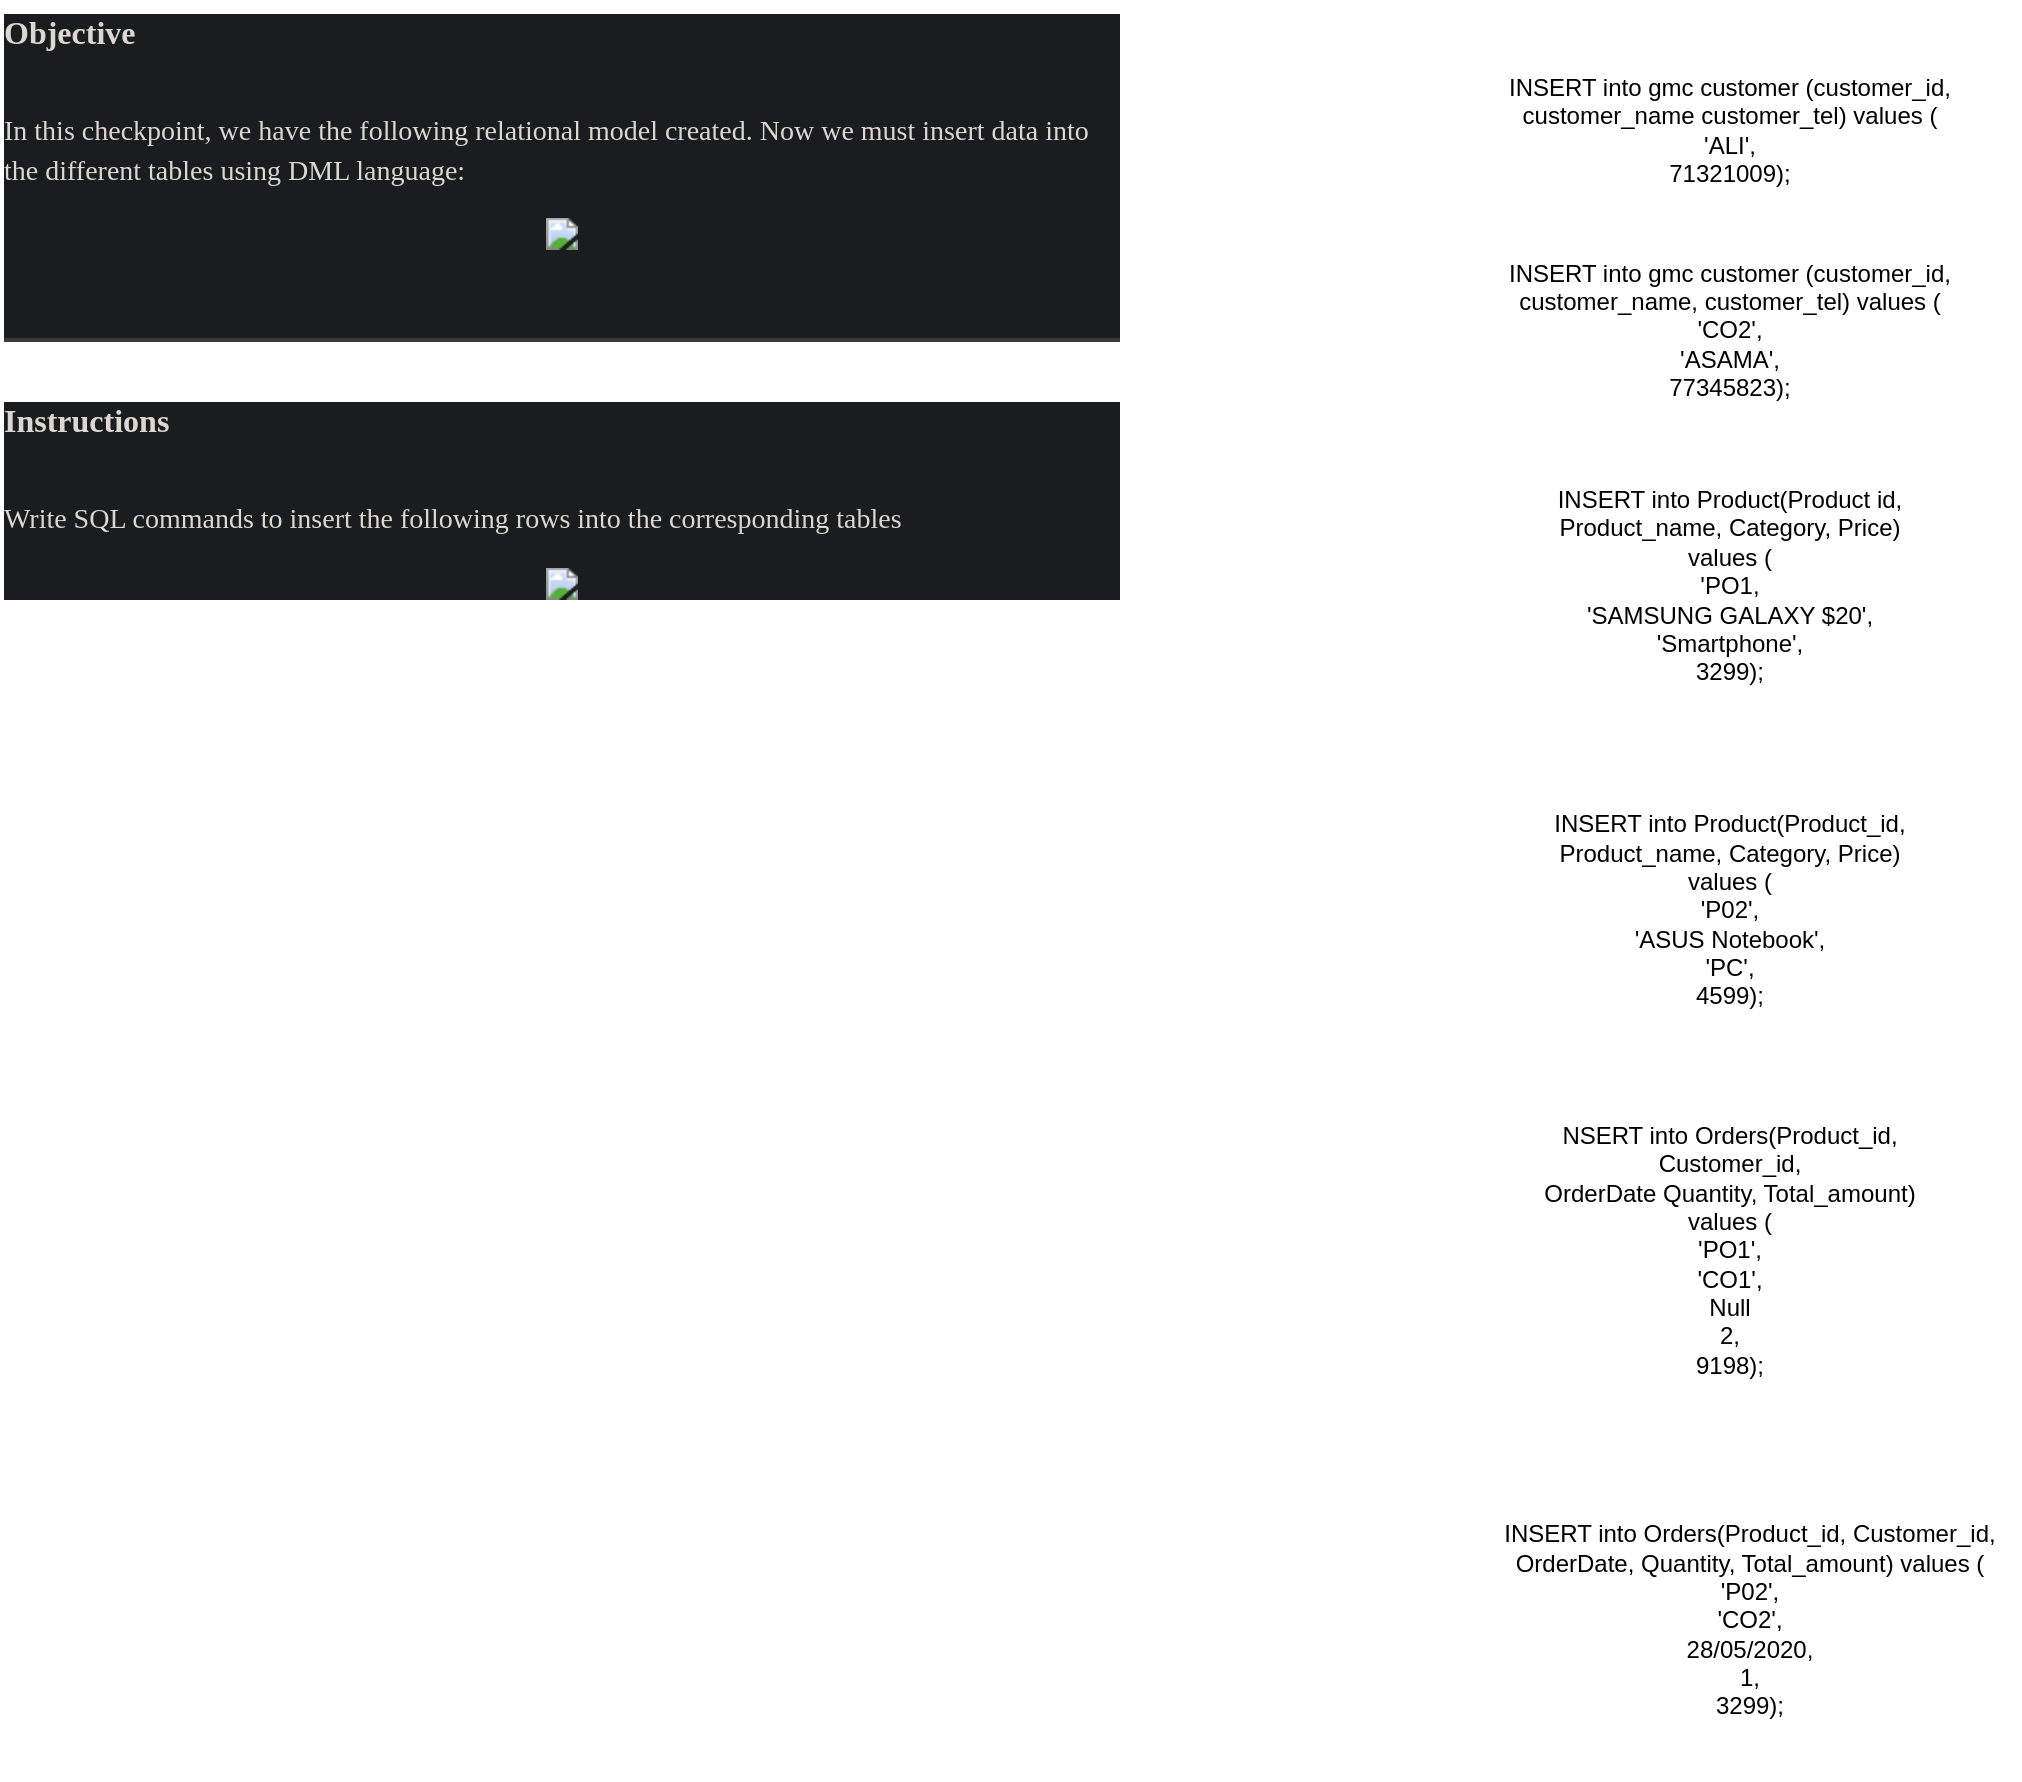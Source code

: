 <mxfile version="20.3.7" type="github">
  <diagram id="t7c51K8jNyYHamM1bauJ" name="Page-1">
    <mxGraphModel dx="782" dy="468" grid="1" gridSize="10" guides="1" tooltips="1" connect="1" arrows="1" fold="1" page="1" pageScale="1" pageWidth="850" pageHeight="1100" math="0" shadow="0">
      <root>
        <mxCell id="0" />
        <mxCell id="1" parent="0" />
        <mxCell id="hd6QThA2WulpWal5evEd-1" value="&lt;div style=&quot;background-repeat: no-repeat; box-sizing: border-box; font-family: Montserrat; border-bottom: 2px solid rgb(54, 59, 61); padding-bottom: 30px; color: rgba(232, 230, 227, 0.85); font-size: 14px; font-style: normal; font-variant-ligatures: normal; font-variant-caps: normal; font-weight: 400; letter-spacing: normal; orphans: 2; text-align: start; text-indent: 0px; text-transform: none; widows: 2; word-spacing: 0px; -webkit-text-stroke-width: 0px; background-color: rgb(26, 28, 29); text-decoration-thickness: initial; text-decoration-style: initial; text-decoration-color: initial;&quot; class=&quot;checkpoint-objective&quot;&gt;&lt;div style=&quot;background-repeat: no-repeat; box-sizing: border-box; font-family: inherit !important; font-size: 16px; font-weight: 600; line-height: 1.2; color: rgb(219, 216, 212); margin-bottom: 30px;&quot; class=&quot;title&quot;&gt;&lt;span style=&quot;background-repeat: no-repeat; box-sizing: border-box; font-family: inherit !important;&quot;&gt;Objective&lt;/span&gt;&lt;/div&gt;&lt;div style=&quot;background-repeat: no-repeat; box-sizing: border-box; font-family: inherit !important; font-size: 14px; line-height: 1.39; color: rgb(219, 216, 212);&quot; class=&quot;checkpoint-content&quot;&gt;&lt;p style=&quot;background-repeat: no-repeat; box-sizing: border-box; margin-top: 0px; margin-bottom: 1em; font-family: inherit !important;&quot;&gt;In this checkpoint, we have the following relational model created. Now we must insert data into the different tables using DML language:&lt;/p&gt;&lt;p style=&quot;background-repeat: no-repeat; box-sizing: border-box; margin-top: 0px; margin-bottom: 1em; font-family: inherit !important;&quot;&gt;&lt;/p&gt;&lt;div style=&quot;background-repeat: no-repeat; box-sizing: border-box; font-family: inherit !important; display: flex; justify-content: center; align-items: center;&quot;&gt;&lt;img style=&quot;background-repeat: no-repeat; box-sizing: border-box; vertical-align: middle; border-style: none; font-family: inherit !important; max-width: 650px;&quot; src=&quot;https://i.imgur.com/q25t2MI.png&quot;&gt;&lt;/div&gt;&lt;p style=&quot;background-repeat: no-repeat; box-sizing: border-box; margin-top: 0px; margin-bottom: 1em; font-family: inherit !important;&quot;&gt;&lt;/p&gt;&lt;/div&gt;&lt;/div&gt;&lt;div style=&quot;background-repeat: no-repeat; box-sizing: border-box; font-family: Montserrat; margin-top: 30px; color: rgba(232, 230, 227, 0.85); font-size: 14px; font-style: normal; font-variant-ligatures: normal; font-variant-caps: normal; font-weight: 400; letter-spacing: normal; orphans: 2; text-align: start; text-indent: 0px; text-transform: none; widows: 2; word-spacing: 0px; -webkit-text-stroke-width: 0px; background-color: rgb(26, 28, 29); text-decoration-thickness: initial; text-decoration-style: initial; text-decoration-color: initial;&quot; class=&quot;checkpoint-instructions&quot;&gt;&lt;div style=&quot;background-repeat: no-repeat; box-sizing: border-box; font-family: inherit !important; font-size: 16px; font-weight: 600; line-height: 1.2; color: rgb(219, 216, 212); margin-bottom: 30px;&quot; class=&quot;title&quot;&gt;&lt;span style=&quot;background-repeat: no-repeat; box-sizing: border-box; font-family: inherit !important;&quot;&gt;Instructions&lt;/span&gt;&lt;/div&gt;&lt;div style=&quot;background-repeat: no-repeat; box-sizing: border-box; font-family: inherit !important; font-size: 14px; line-height: 1.39; color: rgb(219, 216, 212);&quot; class=&quot;checkpoint-content&quot;&gt;&lt;p style=&quot;background-repeat: no-repeat; box-sizing: border-box; margin-top: 0px; margin-bottom: 1em; font-family: inherit !important;&quot;&gt;Write SQL commands to insert the following rows into the corresponding tables&lt;/p&gt;&lt;div style=&quot;background-repeat: no-repeat; box-sizing: border-box; font-family: inherit !important; display: flex; justify-content: center; align-items: center;&quot;&gt;&lt;img style=&quot;background-repeat: no-repeat; box-sizing: border-box; vertical-align: middle; border-style: none; font-family: inherit !important; max-width: 650px;&quot; src=&quot;https://i.imgur.com/DcLUzM5.png&quot;&gt;&lt;/div&gt;&lt;/div&gt;&lt;/div&gt;" style="text;whiteSpace=wrap;html=1;" vertex="1" parent="1">
          <mxGeometry x="200" y="30" width="560" height="280" as="geometry" />
        </mxCell>
        <mxCell id="hd6QThA2WulpWal5evEd-2" value="&lt;div&gt;INSERT into gmc customer (customer_id,&lt;/div&gt;&lt;div&gt;customer_name customer_tel) values (&lt;/div&gt;&lt;div&gt;&#39;ALI&#39;,&lt;/div&gt;&lt;div&gt;71321009);&lt;/div&gt;" style="text;html=1;strokeColor=none;fillColor=none;align=center;verticalAlign=middle;whiteSpace=wrap;rounded=0;" vertex="1" parent="1">
          <mxGeometry x="920" y="50" width="290" height="90" as="geometry" />
        </mxCell>
        <mxCell id="hd6QThA2WulpWal5evEd-3" value="&lt;div&gt;INSERT into gmc customer (customer_id,&lt;/div&gt;&lt;div&gt;customer_name, customer_tel) values (&lt;/div&gt;&lt;div&gt;&#39;CO2&#39;,&lt;/div&gt;&lt;div&gt;&#39;ASAMA&#39;,&lt;/div&gt;&lt;div&gt;77345823);&lt;/div&gt;" style="text;html=1;strokeColor=none;fillColor=none;align=center;verticalAlign=middle;whiteSpace=wrap;rounded=0;" vertex="1" parent="1">
          <mxGeometry x="925" y="150" width="280" height="90" as="geometry" />
        </mxCell>
        <mxCell id="hd6QThA2WulpWal5evEd-4" value="&lt;div&gt;INSERT into Product(Product id,&lt;/div&gt;&lt;div&gt;Product_name, Category, Price) values (&lt;/div&gt;&lt;div&gt;&#39;PO1,&lt;/div&gt;&lt;div&gt;&#39;SAMSUNG GALAXY $20&#39;,&lt;/div&gt;&lt;div&gt;&#39;Smartphone&#39;,&lt;/div&gt;&lt;div&gt;3299);&lt;/div&gt;&lt;div&gt;&lt;br&gt;&lt;/div&gt;" style="text;html=1;strokeColor=none;fillColor=none;align=center;verticalAlign=middle;whiteSpace=wrap;rounded=0;" vertex="1" parent="1">
          <mxGeometry x="970" y="270" width="190" height="120" as="geometry" />
        </mxCell>
        <mxCell id="hd6QThA2WulpWal5evEd-5" value="&lt;div&gt;INSERT into Product(Product_id,&lt;/div&gt;&lt;div&gt;Product_name, Category, Price) values (&lt;/div&gt;&lt;div&gt;&#39;P02&#39;,&lt;/div&gt;&lt;div&gt;&#39;ASUS Notebook&#39;,&lt;/div&gt;&lt;div&gt;&#39;PC&#39;,&lt;/div&gt;&lt;div&gt;4599);&lt;/div&gt;" style="text;html=1;strokeColor=none;fillColor=none;align=center;verticalAlign=middle;whiteSpace=wrap;rounded=0;" vertex="1" parent="1">
          <mxGeometry x="970" y="440" width="190" height="90" as="geometry" />
        </mxCell>
        <mxCell id="hd6QThA2WulpWal5evEd-6" value="&lt;div&gt;NSERT into Orders(Product_id, Customer_id,&lt;/div&gt;&lt;div&gt;OrderDate Quantity, Total_amount) values (&lt;/div&gt;&lt;div&gt;&#39;PO1&#39;,&lt;/div&gt;&lt;div&gt;&#39;CO1&#39;,&lt;/div&gt;&lt;div&gt;Null&lt;/div&gt;&lt;div&gt;2,&lt;/div&gt;&lt;div&gt;9198);&lt;/div&gt;" style="text;html=1;strokeColor=none;fillColor=none;align=center;verticalAlign=middle;whiteSpace=wrap;rounded=0;" vertex="1" parent="1">
          <mxGeometry x="970" y="600" width="190" height="110" as="geometry" />
        </mxCell>
        <mxCell id="hd6QThA2WulpWal5evEd-7" value="&lt;div&gt;INSERT into Orders(Product_id, Customer_id,&lt;/div&gt;&lt;div&gt;OrderDate, Quantity, Total_amount) values (&lt;/div&gt;&lt;div&gt;&#39;P02&#39;,&lt;/div&gt;&lt;div&gt;&#39;CO2&#39;,&lt;/div&gt;&lt;div&gt;28/05/2020,&lt;/div&gt;&lt;div&gt;1,&lt;/div&gt;&lt;div&gt;3299);&lt;/div&gt;" style="text;html=1;strokeColor=none;fillColor=none;align=center;verticalAlign=middle;whiteSpace=wrap;rounded=0;" vertex="1" parent="1">
          <mxGeometry x="950" y="760" width="250" height="160" as="geometry" />
        </mxCell>
      </root>
    </mxGraphModel>
  </diagram>
</mxfile>
